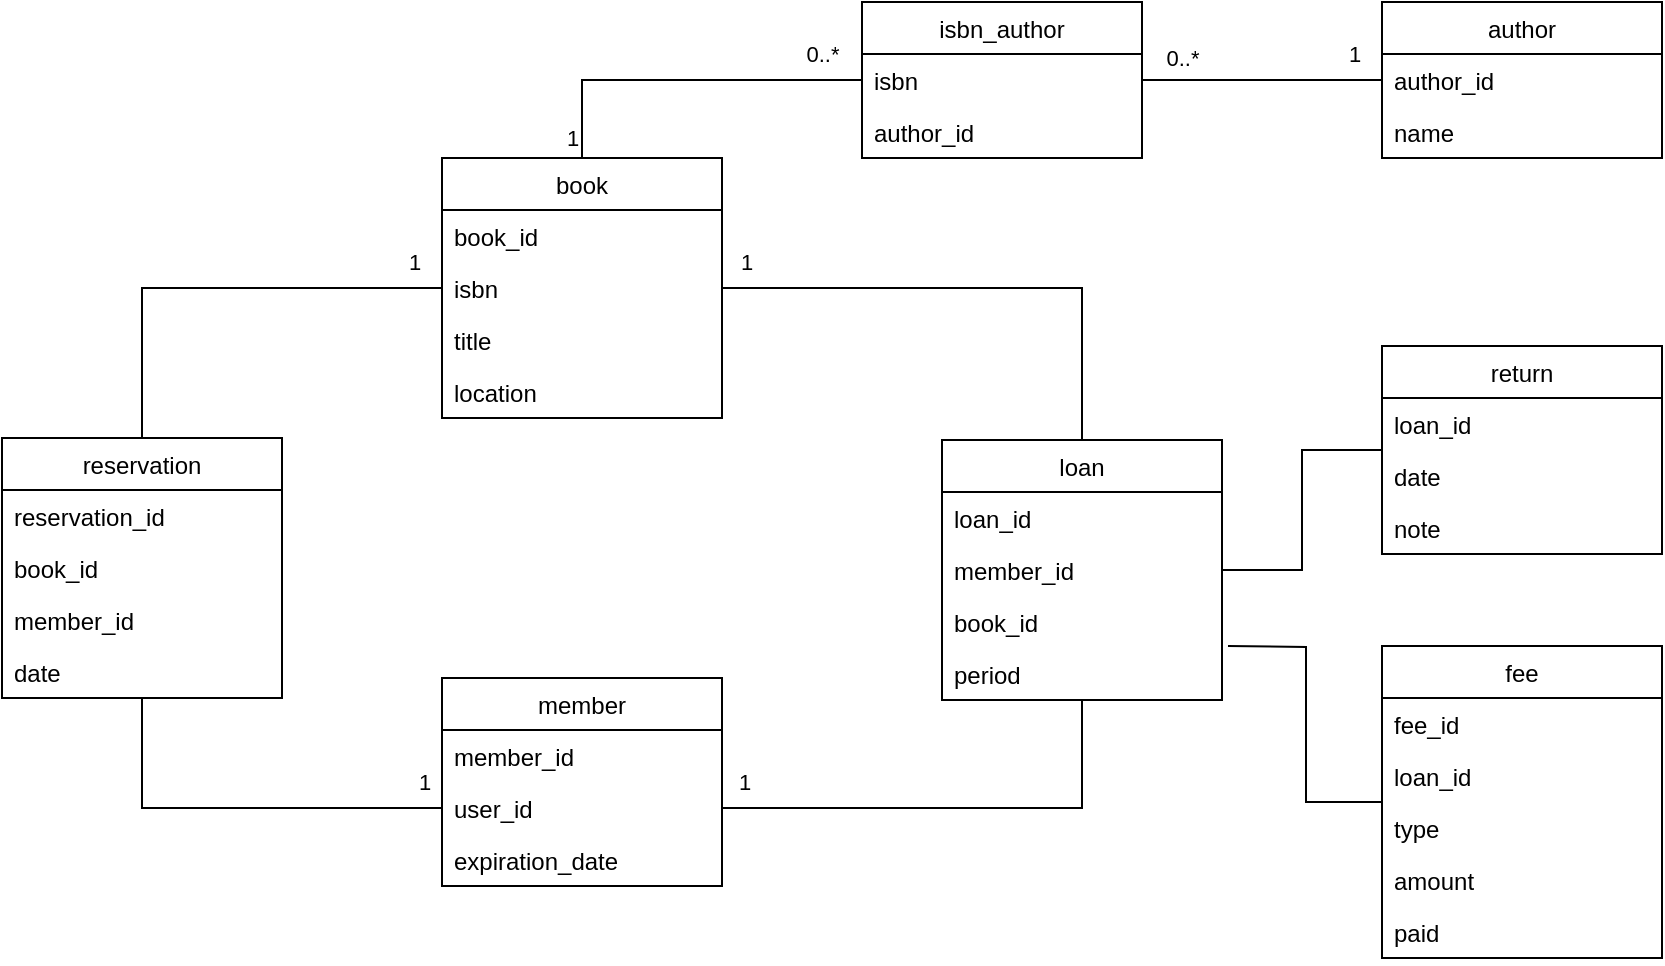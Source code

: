 <mxfile version="14.4.6" type="device" pages="2"><diagram id="gSo05kOeq1jysesXSqdt" name="datamodel"><mxGraphModel dx="2720" dy="1614" grid="1" gridSize="10" guides="1" tooltips="1" connect="1" arrows="1" fold="1" page="1" pageScale="1" pageWidth="1169" pageHeight="827" math="0" shadow="0"><root><mxCell id="0"/><mxCell id="1" parent="0"/><mxCell id="B0i_3UNbmJ2RfB7bydBv-42" value="" style="edgeStyle=orthogonalEdgeStyle;rounded=0;orthogonalLoop=1;jettySize=auto;html=1;endArrow=none;endFill=0;exitX=0.5;exitY=0;exitDx=0;exitDy=0;" edge="1" parent="1" source="B0i_3UNbmJ2RfB7bydBv-28" target="B0i_3UNbmJ2RfB7bydBv-36"><mxGeometry relative="1" as="geometry"/></mxCell><mxCell id="B0i_3UNbmJ2RfB7bydBv-43" value="0..*" style="edgeLabel;html=1;align=center;verticalAlign=middle;resizable=0;points=[];" vertex="1" connectable="0" parent="B0i_3UNbmJ2RfB7bydBv-42"><mxGeometry x="0.7" y="2" relative="1" as="geometry"><mxPoint x="6.5" y="-11" as="offset"/></mxGeometry></mxCell><mxCell id="B0i_3UNbmJ2RfB7bydBv-44" value="&lt;div&gt;1&lt;/div&gt;" style="edgeLabel;html=1;align=center;verticalAlign=middle;resizable=0;points=[];" vertex="1" connectable="0" parent="B0i_3UNbmJ2RfB7bydBv-42"><mxGeometry x="-0.758" y="1" relative="1" as="geometry"><mxPoint x="-4" y="11.67" as="offset"/></mxGeometry></mxCell><mxCell id="PdkAohL7HoWIxEbBoE0u-42" value="" style="edgeStyle=orthogonalEdgeStyle;rounded=0;orthogonalLoop=1;jettySize=auto;html=1;endArrow=none;endFill=0;" edge="1" parent="1" source="B0i_3UNbmJ2RfB7bydBv-28" target="PdkAohL7HoWIxEbBoE0u-37"><mxGeometry relative="1" as="geometry"/></mxCell><mxCell id="PdkAohL7HoWIxEbBoE0u-49" value="1" style="edgeLabel;html=1;align=center;verticalAlign=middle;resizable=0;points=[];" vertex="1" connectable="0" parent="PdkAohL7HoWIxEbBoE0u-42"><mxGeometry x="-0.87" y="-2" relative="1" as="geometry"><mxPoint y="-11" as="offset"/></mxGeometry></mxCell><mxCell id="B0i_3UNbmJ2RfB7bydBv-28" value="book" style="swimlane;fontStyle=0;childLayout=stackLayout;horizontal=1;startSize=26;fillColor=none;horizontalStack=0;resizeParent=1;resizeParentMax=0;resizeLast=0;collapsible=1;marginBottom=0;" vertex="1" parent="1"><mxGeometry x="390" y="253" width="140" height="130" as="geometry"/></mxCell><mxCell id="B0i_3UNbmJ2RfB7bydBv-29" value="book_id" style="text;strokeColor=none;fillColor=none;align=left;verticalAlign=top;spacingLeft=4;spacingRight=4;overflow=hidden;rotatable=0;points=[[0,0.5],[1,0.5]];portConstraint=eastwest;" vertex="1" parent="B0i_3UNbmJ2RfB7bydBv-28"><mxGeometry y="26" width="140" height="26" as="geometry"/></mxCell><mxCell id="B0i_3UNbmJ2RfB7bydBv-30" value="isbn" style="text;strokeColor=none;fillColor=none;align=left;verticalAlign=top;spacingLeft=4;spacingRight=4;overflow=hidden;rotatable=0;points=[[0,0.5],[1,0.5]];portConstraint=eastwest;" vertex="1" parent="B0i_3UNbmJ2RfB7bydBv-28"><mxGeometry y="52" width="140" height="26" as="geometry"/></mxCell><mxCell id="B0i_3UNbmJ2RfB7bydBv-34" value="title" style="text;strokeColor=none;fillColor=none;align=left;verticalAlign=top;spacingLeft=4;spacingRight=4;overflow=hidden;rotatable=0;points=[[0,0.5],[1,0.5]];portConstraint=eastwest;" vertex="1" parent="B0i_3UNbmJ2RfB7bydBv-28"><mxGeometry y="78" width="140" height="26" as="geometry"/></mxCell><mxCell id="B0i_3UNbmJ2RfB7bydBv-35" value="location" style="text;strokeColor=none;fillColor=none;align=left;verticalAlign=top;spacingLeft=4;spacingRight=4;overflow=hidden;rotatable=0;points=[[0,0.5],[1,0.5]];portConstraint=eastwest;" vertex="1" parent="B0i_3UNbmJ2RfB7bydBv-28"><mxGeometry y="104" width="140" height="26" as="geometry"/></mxCell><mxCell id="B0i_3UNbmJ2RfB7bydBv-48" value="" style="edgeStyle=orthogonalEdgeStyle;rounded=0;orthogonalLoop=1;jettySize=auto;html=1;endArrow=none;endFill=0;" edge="1" parent="1" source="B0i_3UNbmJ2RfB7bydBv-36" target="B0i_3UNbmJ2RfB7bydBv-45"><mxGeometry relative="1" as="geometry"/></mxCell><mxCell id="B0i_3UNbmJ2RfB7bydBv-49" value="1" style="edgeLabel;html=1;align=center;verticalAlign=middle;resizable=0;points=[];" vertex="1" connectable="0" parent="B0i_3UNbmJ2RfB7bydBv-48"><mxGeometry x="0.758" y="-3" relative="1" as="geometry"><mxPoint y="-16" as="offset"/></mxGeometry></mxCell><mxCell id="B0i_3UNbmJ2RfB7bydBv-50" value="0..*" style="edgeLabel;html=1;align=center;verticalAlign=middle;resizable=0;points=[];" vertex="1" connectable="0" parent="B0i_3UNbmJ2RfB7bydBv-48"><mxGeometry x="-0.721" relative="1" as="geometry"><mxPoint x="3.33" y="-11" as="offset"/></mxGeometry></mxCell><mxCell id="B0i_3UNbmJ2RfB7bydBv-36" value="isbn_author" style="swimlane;fontStyle=0;childLayout=stackLayout;horizontal=1;startSize=26;fillColor=none;horizontalStack=0;resizeParent=1;resizeParentMax=0;resizeLast=0;collapsible=1;marginBottom=0;" vertex="1" parent="1"><mxGeometry x="600" y="175" width="140" height="78" as="geometry"/></mxCell><mxCell id="B0i_3UNbmJ2RfB7bydBv-37" value="isbn" style="text;strokeColor=none;fillColor=none;align=left;verticalAlign=top;spacingLeft=4;spacingRight=4;overflow=hidden;rotatable=0;points=[[0,0.5],[1,0.5]];portConstraint=eastwest;" vertex="1" parent="B0i_3UNbmJ2RfB7bydBv-36"><mxGeometry y="26" width="140" height="26" as="geometry"/></mxCell><mxCell id="B0i_3UNbmJ2RfB7bydBv-38" value="author_id" style="text;strokeColor=none;fillColor=none;align=left;verticalAlign=top;spacingLeft=4;spacingRight=4;overflow=hidden;rotatable=0;points=[[0,0.5],[1,0.5]];portConstraint=eastwest;" vertex="1" parent="B0i_3UNbmJ2RfB7bydBv-36"><mxGeometry y="52" width="140" height="26" as="geometry"/></mxCell><mxCell id="B0i_3UNbmJ2RfB7bydBv-45" value="author" style="swimlane;fontStyle=0;childLayout=stackLayout;horizontal=1;startSize=26;fillColor=none;horizontalStack=0;resizeParent=1;resizeParentMax=0;resizeLast=0;collapsible=1;marginBottom=0;" vertex="1" parent="1"><mxGeometry x="860" y="175" width="140" height="78" as="geometry"/></mxCell><mxCell id="B0i_3UNbmJ2RfB7bydBv-46" value="author_id" style="text;strokeColor=none;fillColor=none;align=left;verticalAlign=top;spacingLeft=4;spacingRight=4;overflow=hidden;rotatable=0;points=[[0,0.5],[1,0.5]];portConstraint=eastwest;" vertex="1" parent="B0i_3UNbmJ2RfB7bydBv-45"><mxGeometry y="26" width="140" height="26" as="geometry"/></mxCell><mxCell id="B0i_3UNbmJ2RfB7bydBv-47" value="name" style="text;strokeColor=none;fillColor=none;align=left;verticalAlign=top;spacingLeft=4;spacingRight=4;overflow=hidden;rotatable=0;points=[[0,0.5],[1,0.5]];portConstraint=eastwest;" vertex="1" parent="B0i_3UNbmJ2RfB7bydBv-45"><mxGeometry y="52" width="140" height="26" as="geometry"/></mxCell><mxCell id="PdkAohL7HoWIxEbBoE0u-9" value="" style="edgeStyle=orthogonalEdgeStyle;rounded=0;orthogonalLoop=1;jettySize=auto;html=1;endArrow=none;endFill=0;exitX=1;exitY=0.5;exitDx=0;exitDy=0;" edge="1" parent="1" source="PdkAohL7HoWIxEbBoE0u-3" target="PdkAohL7HoWIxEbBoE0u-5"><mxGeometry relative="1" as="geometry"/></mxCell><mxCell id="PdkAohL7HoWIxEbBoE0u-51" value="1" style="edgeLabel;html=1;align=center;verticalAlign=middle;resizable=0;points=[];" vertex="1" connectable="0" parent="PdkAohL7HoWIxEbBoE0u-9"><mxGeometry x="-0.912" y="-1" relative="1" as="geometry"><mxPoint y="-14" as="offset"/></mxGeometry></mxCell><mxCell id="PdkAohL7HoWIxEbBoE0u-1" value="member" style="swimlane;fontStyle=0;childLayout=stackLayout;horizontal=1;startSize=26;fillColor=none;horizontalStack=0;resizeParent=1;resizeParentMax=0;resizeLast=0;collapsible=1;marginBottom=0;" vertex="1" parent="1"><mxGeometry x="390" y="513" width="140" height="104" as="geometry"/></mxCell><mxCell id="PdkAohL7HoWIxEbBoE0u-2" value="member_id" style="text;strokeColor=none;fillColor=none;align=left;verticalAlign=top;spacingLeft=4;spacingRight=4;overflow=hidden;rotatable=0;points=[[0,0.5],[1,0.5]];portConstraint=eastwest;" vertex="1" parent="PdkAohL7HoWIxEbBoE0u-1"><mxGeometry y="26" width="140" height="26" as="geometry"/></mxCell><mxCell id="PdkAohL7HoWIxEbBoE0u-3" value="user_id" style="text;strokeColor=none;fillColor=none;align=left;verticalAlign=top;spacingLeft=4;spacingRight=4;overflow=hidden;rotatable=0;points=[[0,0.5],[1,0.5]];portConstraint=eastwest;" vertex="1" parent="PdkAohL7HoWIxEbBoE0u-1"><mxGeometry y="52" width="140" height="26" as="geometry"/></mxCell><mxCell id="PdkAohL7HoWIxEbBoE0u-4" value="expiration_date" style="text;strokeColor=none;fillColor=none;align=left;verticalAlign=top;spacingLeft=4;spacingRight=4;overflow=hidden;rotatable=0;points=[[0,0.5],[1,0.5]];portConstraint=eastwest;" vertex="1" parent="PdkAohL7HoWIxEbBoE0u-1"><mxGeometry y="78" width="140" height="26" as="geometry"/></mxCell><mxCell id="PdkAohL7HoWIxEbBoE0u-28" value="" style="edgeStyle=orthogonalEdgeStyle;rounded=0;orthogonalLoop=1;jettySize=auto;html=1;endArrow=none;endFill=0;" edge="1" parent="1" source="PdkAohL7HoWIxEbBoE0u-5" target="PdkAohL7HoWIxEbBoE0u-23"><mxGeometry relative="1" as="geometry"/></mxCell><mxCell id="PdkAohL7HoWIxEbBoE0u-36" value="" style="edgeStyle=orthogonalEdgeStyle;rounded=0;orthogonalLoop=1;jettySize=auto;html=1;endArrow=none;endFill=0;" edge="1" parent="1" target="PdkAohL7HoWIxEbBoE0u-31"><mxGeometry relative="1" as="geometry"><mxPoint x="783" y="497" as="sourcePoint"/></mxGeometry></mxCell><mxCell id="PdkAohL7HoWIxEbBoE0u-5" value="loan" style="swimlane;fontStyle=0;childLayout=stackLayout;horizontal=1;startSize=26;fillColor=none;horizontalStack=0;resizeParent=1;resizeParentMax=0;resizeLast=0;collapsible=1;marginBottom=0;" vertex="1" parent="1"><mxGeometry x="640" y="394" width="140" height="130" as="geometry"/></mxCell><mxCell id="PdkAohL7HoWIxEbBoE0u-6" value="loan_id" style="text;strokeColor=none;fillColor=none;align=left;verticalAlign=top;spacingLeft=4;spacingRight=4;overflow=hidden;rotatable=0;points=[[0,0.5],[1,0.5]];portConstraint=eastwest;" vertex="1" parent="PdkAohL7HoWIxEbBoE0u-5"><mxGeometry y="26" width="140" height="26" as="geometry"/></mxCell><mxCell id="PdkAohL7HoWIxEbBoE0u-21" value="member_id" style="text;strokeColor=none;fillColor=none;align=left;verticalAlign=top;spacingLeft=4;spacingRight=4;overflow=hidden;rotatable=0;points=[[0,0.5],[1,0.5]];portConstraint=eastwest;" vertex="1" parent="PdkAohL7HoWIxEbBoE0u-5"><mxGeometry y="52" width="140" height="26" as="geometry"/></mxCell><mxCell id="PdkAohL7HoWIxEbBoE0u-7" value="book_id&#xA;" style="text;strokeColor=none;fillColor=none;align=left;verticalAlign=top;spacingLeft=4;spacingRight=4;overflow=hidden;rotatable=0;points=[[0,0.5],[1,0.5]];portConstraint=eastwest;" vertex="1" parent="PdkAohL7HoWIxEbBoE0u-5"><mxGeometry y="78" width="140" height="26" as="geometry"/></mxCell><mxCell id="PdkAohL7HoWIxEbBoE0u-8" value="period" style="text;strokeColor=none;fillColor=none;align=left;verticalAlign=top;spacingLeft=4;spacingRight=4;overflow=hidden;rotatable=0;points=[[0,0.5],[1,0.5]];portConstraint=eastwest;" vertex="1" parent="PdkAohL7HoWIxEbBoE0u-5"><mxGeometry y="104" width="140" height="26" as="geometry"/></mxCell><mxCell id="PdkAohL7HoWIxEbBoE0u-11" style="edgeStyle=orthogonalEdgeStyle;rounded=0;orthogonalLoop=1;jettySize=auto;html=1;entryX=1;entryY=0.5;entryDx=0;entryDy=0;endArrow=none;endFill=0;exitX=0.5;exitY=0;exitDx=0;exitDy=0;" edge="1" parent="1" source="PdkAohL7HoWIxEbBoE0u-5" target="B0i_3UNbmJ2RfB7bydBv-30"><mxGeometry relative="1" as="geometry"><mxPoint x="640" y="433" as="sourcePoint"/></mxGeometry></mxCell><mxCell id="PdkAohL7HoWIxEbBoE0u-44" value="&lt;div&gt;1&lt;/div&gt;" style="edgeLabel;html=1;align=center;verticalAlign=middle;resizable=0;points=[];" vertex="1" connectable="0" parent="PdkAohL7HoWIxEbBoE0u-11"><mxGeometry x="0.906" relative="1" as="geometry"><mxPoint y="-13" as="offset"/></mxGeometry></mxCell><mxCell id="PdkAohL7HoWIxEbBoE0u-23" value="return" style="swimlane;fontStyle=0;childLayout=stackLayout;horizontal=1;startSize=26;fillColor=none;horizontalStack=0;resizeParent=1;resizeParentMax=0;resizeLast=0;collapsible=1;marginBottom=0;" vertex="1" parent="1"><mxGeometry x="860" y="347" width="140" height="104" as="geometry"/></mxCell><mxCell id="PdkAohL7HoWIxEbBoE0u-24" value="loan_id" style="text;strokeColor=none;fillColor=none;align=left;verticalAlign=top;spacingLeft=4;spacingRight=4;overflow=hidden;rotatable=0;points=[[0,0.5],[1,0.5]];portConstraint=eastwest;" vertex="1" parent="PdkAohL7HoWIxEbBoE0u-23"><mxGeometry y="26" width="140" height="26" as="geometry"/></mxCell><mxCell id="PdkAohL7HoWIxEbBoE0u-26" value="date" style="text;strokeColor=none;fillColor=none;align=left;verticalAlign=top;spacingLeft=4;spacingRight=4;overflow=hidden;rotatable=0;points=[[0,0.5],[1,0.5]];portConstraint=eastwest;" vertex="1" parent="PdkAohL7HoWIxEbBoE0u-23"><mxGeometry y="52" width="140" height="26" as="geometry"/></mxCell><mxCell id="PdkAohL7HoWIxEbBoE0u-29" value="note" style="text;strokeColor=none;fillColor=none;align=left;verticalAlign=top;spacingLeft=4;spacingRight=4;overflow=hidden;rotatable=0;points=[[0,0.5],[1,0.5]];portConstraint=eastwest;" vertex="1" parent="PdkAohL7HoWIxEbBoE0u-23"><mxGeometry y="78" width="140" height="26" as="geometry"/></mxCell><mxCell id="PdkAohL7HoWIxEbBoE0u-31" value="fee" style="swimlane;fontStyle=0;childLayout=stackLayout;horizontal=1;startSize=26;fillColor=none;horizontalStack=0;resizeParent=1;resizeParentMax=0;resizeLast=0;collapsible=1;marginBottom=0;" vertex="1" parent="1"><mxGeometry x="860" y="497" width="140" height="156" as="geometry"/></mxCell><mxCell id="PdkAohL7HoWIxEbBoE0u-32" value="fee_id" style="text;strokeColor=none;fillColor=none;align=left;verticalAlign=top;spacingLeft=4;spacingRight=4;overflow=hidden;rotatable=0;points=[[0,0.5],[1,0.5]];portConstraint=eastwest;" vertex="1" parent="PdkAohL7HoWIxEbBoE0u-31"><mxGeometry y="26" width="140" height="26" as="geometry"/></mxCell><mxCell id="PdkAohL7HoWIxEbBoE0u-33" value="loan_id" style="text;strokeColor=none;fillColor=none;align=left;verticalAlign=top;spacingLeft=4;spacingRight=4;overflow=hidden;rotatable=0;points=[[0,0.5],[1,0.5]];portConstraint=eastwest;" vertex="1" parent="PdkAohL7HoWIxEbBoE0u-31"><mxGeometry y="52" width="140" height="26" as="geometry"/></mxCell><mxCell id="PdkAohL7HoWIxEbBoE0u-48" value="type" style="text;strokeColor=none;fillColor=none;align=left;verticalAlign=top;spacingLeft=4;spacingRight=4;overflow=hidden;rotatable=0;points=[[0,0.5],[1,0.5]];portConstraint=eastwest;" vertex="1" parent="PdkAohL7HoWIxEbBoE0u-31"><mxGeometry y="78" width="140" height="26" as="geometry"/></mxCell><mxCell id="PdkAohL7HoWIxEbBoE0u-34" value="amount" style="text;strokeColor=none;fillColor=none;align=left;verticalAlign=top;spacingLeft=4;spacingRight=4;overflow=hidden;rotatable=0;points=[[0,0.5],[1,0.5]];portConstraint=eastwest;" vertex="1" parent="PdkAohL7HoWIxEbBoE0u-31"><mxGeometry y="104" width="140" height="26" as="geometry"/></mxCell><mxCell id="PdkAohL7HoWIxEbBoE0u-35" value="paid" style="text;strokeColor=none;fillColor=none;align=left;verticalAlign=top;spacingLeft=4;spacingRight=4;overflow=hidden;rotatable=0;points=[[0,0.5],[1,0.5]];portConstraint=eastwest;" vertex="1" parent="PdkAohL7HoWIxEbBoE0u-31"><mxGeometry y="130" width="140" height="26" as="geometry"/></mxCell><mxCell id="PdkAohL7HoWIxEbBoE0u-43" style="edgeStyle=orthogonalEdgeStyle;rounded=0;orthogonalLoop=1;jettySize=auto;html=1;entryX=0;entryY=0.5;entryDx=0;entryDy=0;endArrow=none;endFill=0;" edge="1" parent="1" source="PdkAohL7HoWIxEbBoE0u-37" target="PdkAohL7HoWIxEbBoE0u-3"><mxGeometry relative="1" as="geometry"/></mxCell><mxCell id="PdkAohL7HoWIxEbBoE0u-50" value="1" style="edgeLabel;html=1;align=center;verticalAlign=middle;resizable=0;points=[];" vertex="1" connectable="0" parent="PdkAohL7HoWIxEbBoE0u-43"><mxGeometry x="0.873" y="1" relative="1" as="geometry"><mxPoint x="3.33" y="-12" as="offset"/></mxGeometry></mxCell><mxCell id="PdkAohL7HoWIxEbBoE0u-37" value="reservation" style="swimlane;fontStyle=0;childLayout=stackLayout;horizontal=1;startSize=26;fillColor=none;horizontalStack=0;resizeParent=1;resizeParentMax=0;resizeLast=0;collapsible=1;marginBottom=0;" vertex="1" parent="1"><mxGeometry x="170" y="393" width="140" height="130" as="geometry"/></mxCell><mxCell id="PdkAohL7HoWIxEbBoE0u-38" value="reservation_id" style="text;strokeColor=none;fillColor=none;align=left;verticalAlign=top;spacingLeft=4;spacingRight=4;overflow=hidden;rotatable=0;points=[[0,0.5],[1,0.5]];portConstraint=eastwest;" vertex="1" parent="PdkAohL7HoWIxEbBoE0u-37"><mxGeometry y="26" width="140" height="26" as="geometry"/></mxCell><mxCell id="PdkAohL7HoWIxEbBoE0u-39" value="book_id" style="text;strokeColor=none;fillColor=none;align=left;verticalAlign=top;spacingLeft=4;spacingRight=4;overflow=hidden;rotatable=0;points=[[0,0.5],[1,0.5]];portConstraint=eastwest;" vertex="1" parent="PdkAohL7HoWIxEbBoE0u-37"><mxGeometry y="52" width="140" height="26" as="geometry"/></mxCell><mxCell id="PdkAohL7HoWIxEbBoE0u-40" value="member_id" style="text;strokeColor=none;fillColor=none;align=left;verticalAlign=top;spacingLeft=4;spacingRight=4;overflow=hidden;rotatable=0;points=[[0,0.5],[1,0.5]];portConstraint=eastwest;" vertex="1" parent="PdkAohL7HoWIxEbBoE0u-37"><mxGeometry y="78" width="140" height="26" as="geometry"/></mxCell><mxCell id="PdkAohL7HoWIxEbBoE0u-41" value="date" style="text;strokeColor=none;fillColor=none;align=left;verticalAlign=top;spacingLeft=4;spacingRight=4;overflow=hidden;rotatable=0;points=[[0,0.5],[1,0.5]];portConstraint=eastwest;" vertex="1" parent="PdkAohL7HoWIxEbBoE0u-37"><mxGeometry y="104" width="140" height="26" as="geometry"/></mxCell></root></mxGraphModel></diagram><diagram id="fn6bgr6gszzpPrkhGeD1" name="system overview"><mxGraphModel dx="1360" dy="807" grid="1" gridSize="10" guides="1" tooltips="1" connect="1" arrows="1" fold="1" page="1" pageScale="1" pageWidth="1169" pageHeight="827" math="0" shadow="0"><root><mxCell id="2NvdFcbwuxXl5M-g3WEt-0"/><mxCell id="2NvdFcbwuxXl5M-g3WEt-1" parent="2NvdFcbwuxXl5M-g3WEt-0"/><mxCell id="YAHoAbn-a9GiSjD-zfoM-10" style="edgeStyle=orthogonalEdgeStyle;rounded=0;orthogonalLoop=1;jettySize=auto;html=1;exitX=0.875;exitY=0.5;exitDx=0;exitDy=0;exitPerimeter=0;entryX=0;entryY=0.5;entryDx=0;entryDy=0;endArrow=none;endFill=0;" edge="1" parent="2NvdFcbwuxXl5M-g3WEt-1" source="YAHoAbn-a9GiSjD-zfoM-2" target="YAHoAbn-a9GiSjD-zfoM-9"><mxGeometry relative="1" as="geometry"/></mxCell><mxCell id="YAHoAbn-a9GiSjD-zfoM-2" value="The internet" style="ellipse;shape=cloud;whiteSpace=wrap;html=1;" vertex="1" parent="2NvdFcbwuxXl5M-g3WEt-1"><mxGeometry x="310" y="296" width="275" height="236" as="geometry"/></mxCell><mxCell id="YAHoAbn-a9GiSjD-zfoM-3" value="&lt;div&gt;Library member terminal&lt;/div&gt;" style="points=[];aspect=fixed;html=1;align=center;shadow=0;dashed=0;image;image=img/lib/allied_telesis/computer_and_terminals/Personal_Computer_with_Server.svg;" vertex="1" parent="2NvdFcbwuxXl5M-g3WEt-1"><mxGeometry x="700" y="570" width="62.4" height="62.4" as="geometry"/></mxCell><mxCell id="YAHoAbn-a9GiSjD-zfoM-6" style="edgeStyle=orthogonalEdgeStyle;rounded=0;orthogonalLoop=1;jettySize=auto;html=1;entryX=0.07;entryY=0.4;entryDx=0;entryDy=0;entryPerimeter=0;endArrow=none;endFill=0;" edge="1" parent="2NvdFcbwuxXl5M-g3WEt-1" source="YAHoAbn-a9GiSjD-zfoM-4" target="YAHoAbn-a9GiSjD-zfoM-2"><mxGeometry relative="1" as="geometry"/></mxCell><mxCell id="YAHoAbn-a9GiSjD-zfoM-4" value="Home computer" style="points=[];aspect=fixed;html=1;align=center;shadow=0;dashed=0;image;image=img/lib/allied_telesis/computer_and_terminals/Laptop.svg;" vertex="1" parent="2NvdFcbwuxXl5M-g3WEt-1"><mxGeometry x="130.2" y="342" width="42" height="42.6" as="geometry"/></mxCell><mxCell id="YAHoAbn-a9GiSjD-zfoM-7" style="edgeStyle=orthogonalEdgeStyle;rounded=0;orthogonalLoop=1;jettySize=auto;html=1;entryX=0.13;entryY=0.77;entryDx=0;entryDy=0;entryPerimeter=0;endArrow=none;endFill=0;" edge="1" parent="2NvdFcbwuxXl5M-g3WEt-1" source="YAHoAbn-a9GiSjD-zfoM-5" target="YAHoAbn-a9GiSjD-zfoM-2"><mxGeometry relative="1" as="geometry"/></mxCell><mxCell id="YAHoAbn-a9GiSjD-zfoM-5" value="Smartphone" style="points=[];aspect=fixed;html=1;align=center;shadow=0;dashed=0;image;image=img/lib/allied_telesis/computer_and_terminals/Smartphone.svg;" vertex="1" parent="2NvdFcbwuxXl5M-g3WEt-1"><mxGeometry x="141.3" y="442" width="19.8" height="43.2" as="geometry"/></mxCell><mxCell id="YAHoAbn-a9GiSjD-zfoM-8" value="Library employee terminal" style="points=[];aspect=fixed;html=1;align=center;shadow=0;dashed=0;image;image=img/lib/allied_telesis/computer_and_terminals/Personal_Computer_with_Server.svg;" vertex="1" parent="2NvdFcbwuxXl5M-g3WEt-1"><mxGeometry x="870" y="570" width="62.4" height="62.4" as="geometry"/></mxCell><mxCell id="YAHoAbn-a9GiSjD-zfoM-11" style="edgeStyle=orthogonalEdgeStyle;rounded=0;orthogonalLoop=1;jettySize=auto;html=1;endArrow=none;endFill=0;" edge="1" parent="2NvdFcbwuxXl5M-g3WEt-1" source="YAHoAbn-a9GiSjD-zfoM-9" target="YAHoAbn-a9GiSjD-zfoM-3"><mxGeometry relative="1" as="geometry"/></mxCell><mxCell id="YAHoAbn-a9GiSjD-zfoM-12" style="edgeStyle=orthogonalEdgeStyle;rounded=0;orthogonalLoop=1;jettySize=auto;html=1;endArrow=none;endFill=0;exitX=0.5;exitY=1;exitDx=0;exitDy=0;" edge="1" parent="2NvdFcbwuxXl5M-g3WEt-1" source="YAHoAbn-a9GiSjD-zfoM-9" target="YAHoAbn-a9GiSjD-zfoM-8"><mxGeometry relative="1" as="geometry"/></mxCell><mxCell id="YAHoAbn-a9GiSjD-zfoM-9" value="Firewall" style="shape=image;html=1;verticalAlign=top;verticalLabelPosition=bottom;labelBackgroundColor=#ffffff;imageAspect=0;aspect=fixed;image=https://cdn4.iconfinder.com/data/icons/devine_icons/128/PNG/System%20and%20Internet/Firewall.png;imageBorder=#000000;" vertex="1" parent="2NvdFcbwuxXl5M-g3WEt-1"><mxGeometry x="688.6" y="371" width="85.2" height="85.2" as="geometry"/></mxCell><mxCell id="YAHoAbn-a9GiSjD-zfoM-17" value="" style="edgeStyle=orthogonalEdgeStyle;rounded=0;orthogonalLoop=1;jettySize=auto;html=1;endArrow=none;endFill=0;" edge="1" parent="2NvdFcbwuxXl5M-g3WEt-1" source="YAHoAbn-a9GiSjD-zfoM-14" target="YAHoAbn-a9GiSjD-zfoM-9"><mxGeometry relative="1" as="geometry"/></mxCell><mxCell id="YAHoAbn-a9GiSjD-zfoM-19" style="edgeStyle=orthogonalEdgeStyle;rounded=0;orthogonalLoop=1;jettySize=auto;html=1;exitX=0.5;exitY=0;exitDx=0;exitDy=0;entryX=0;entryY=0.5;entryDx=0;entryDy=0;endArrow=none;endFill=0;" edge="1" parent="2NvdFcbwuxXl5M-g3WEt-1" source="YAHoAbn-a9GiSjD-zfoM-14" target="YAHoAbn-a9GiSjD-zfoM-18"><mxGeometry relative="1" as="geometry"/></mxCell><mxCell id="YAHoAbn-a9GiSjD-zfoM-14" value="Library system" style="shape=image;html=1;verticalAlign=top;verticalLabelPosition=bottom;labelBackgroundColor=#ffffff;imageAspect=0;aspect=fixed;image=https://cdn3.iconfinder.com/data/icons/2001/space/HAL-9000.png" vertex="1" parent="2NvdFcbwuxXl5M-g3WEt-1"><mxGeometry x="780" y="220" width="58" height="58" as="geometry"/></mxCell><mxCell id="YAHoAbn-a9GiSjD-zfoM-21" style="edgeStyle=orthogonalEdgeStyle;rounded=0;orthogonalLoop=1;jettySize=auto;html=1;entryX=1;entryY=0.5;entryDx=0;entryDy=0;endArrow=none;endFill=0;" edge="1" parent="2NvdFcbwuxXl5M-g3WEt-1" source="YAHoAbn-a9GiSjD-zfoM-16" target="YAHoAbn-a9GiSjD-zfoM-14"><mxGeometry relative="1" as="geometry"/></mxCell><mxCell id="YAHoAbn-a9GiSjD-zfoM-16" value="Database" style="shadow=0;dashed=0;html=1;strokeColor=none;fillColor=#505050;labelPosition=center;verticalLabelPosition=bottom;verticalAlign=top;outlineConnect=0;align=center;shape=mxgraph.office.databases.database_server;" vertex="1" parent="2NvdFcbwuxXl5M-g3WEt-1"><mxGeometry x="930" y="220" width="43" height="57" as="geometry"/></mxCell><mxCell id="YAHoAbn-a9GiSjD-zfoM-20" style="edgeStyle=orthogonalEdgeStyle;rounded=0;orthogonalLoop=1;jettySize=auto;html=1;exitX=1;exitY=0.5;exitDx=0;exitDy=0;endArrow=none;endFill=0;" edge="1" parent="2NvdFcbwuxXl5M-g3WEt-1" source="YAHoAbn-a9GiSjD-zfoM-18" target="YAHoAbn-a9GiSjD-zfoM-16"><mxGeometry relative="1" as="geometry"/></mxCell><mxCell id="YAHoAbn-a9GiSjD-zfoM-18" value="Auth*" style="shape=image;html=1;verticalAlign=top;verticalLabelPosition=bottom;labelBackgroundColor=#ffffff;imageAspect=0;aspect=fixed;image=https://cdn3.iconfinder.com/data/icons/rcons-social/32/openid_open_id-128.png" vertex="1" parent="2NvdFcbwuxXl5M-g3WEt-1"><mxGeometry x="860" y="130" width="48" height="48" as="geometry"/></mxCell><mxCell id="YAHoAbn-a9GiSjD-zfoM-23" value="Library building" style="rounded=0;whiteSpace=wrap;html=1;fillColor=none;labelPosition=center;verticalLabelPosition=top;align=left;verticalAlign=bottom;dashed=1;" vertex="1" parent="2NvdFcbwuxXl5M-g3WEt-1"><mxGeometry x="630" y="100" width="410" height="610" as="geometry"/></mxCell></root></mxGraphModel></diagram></mxfile>
